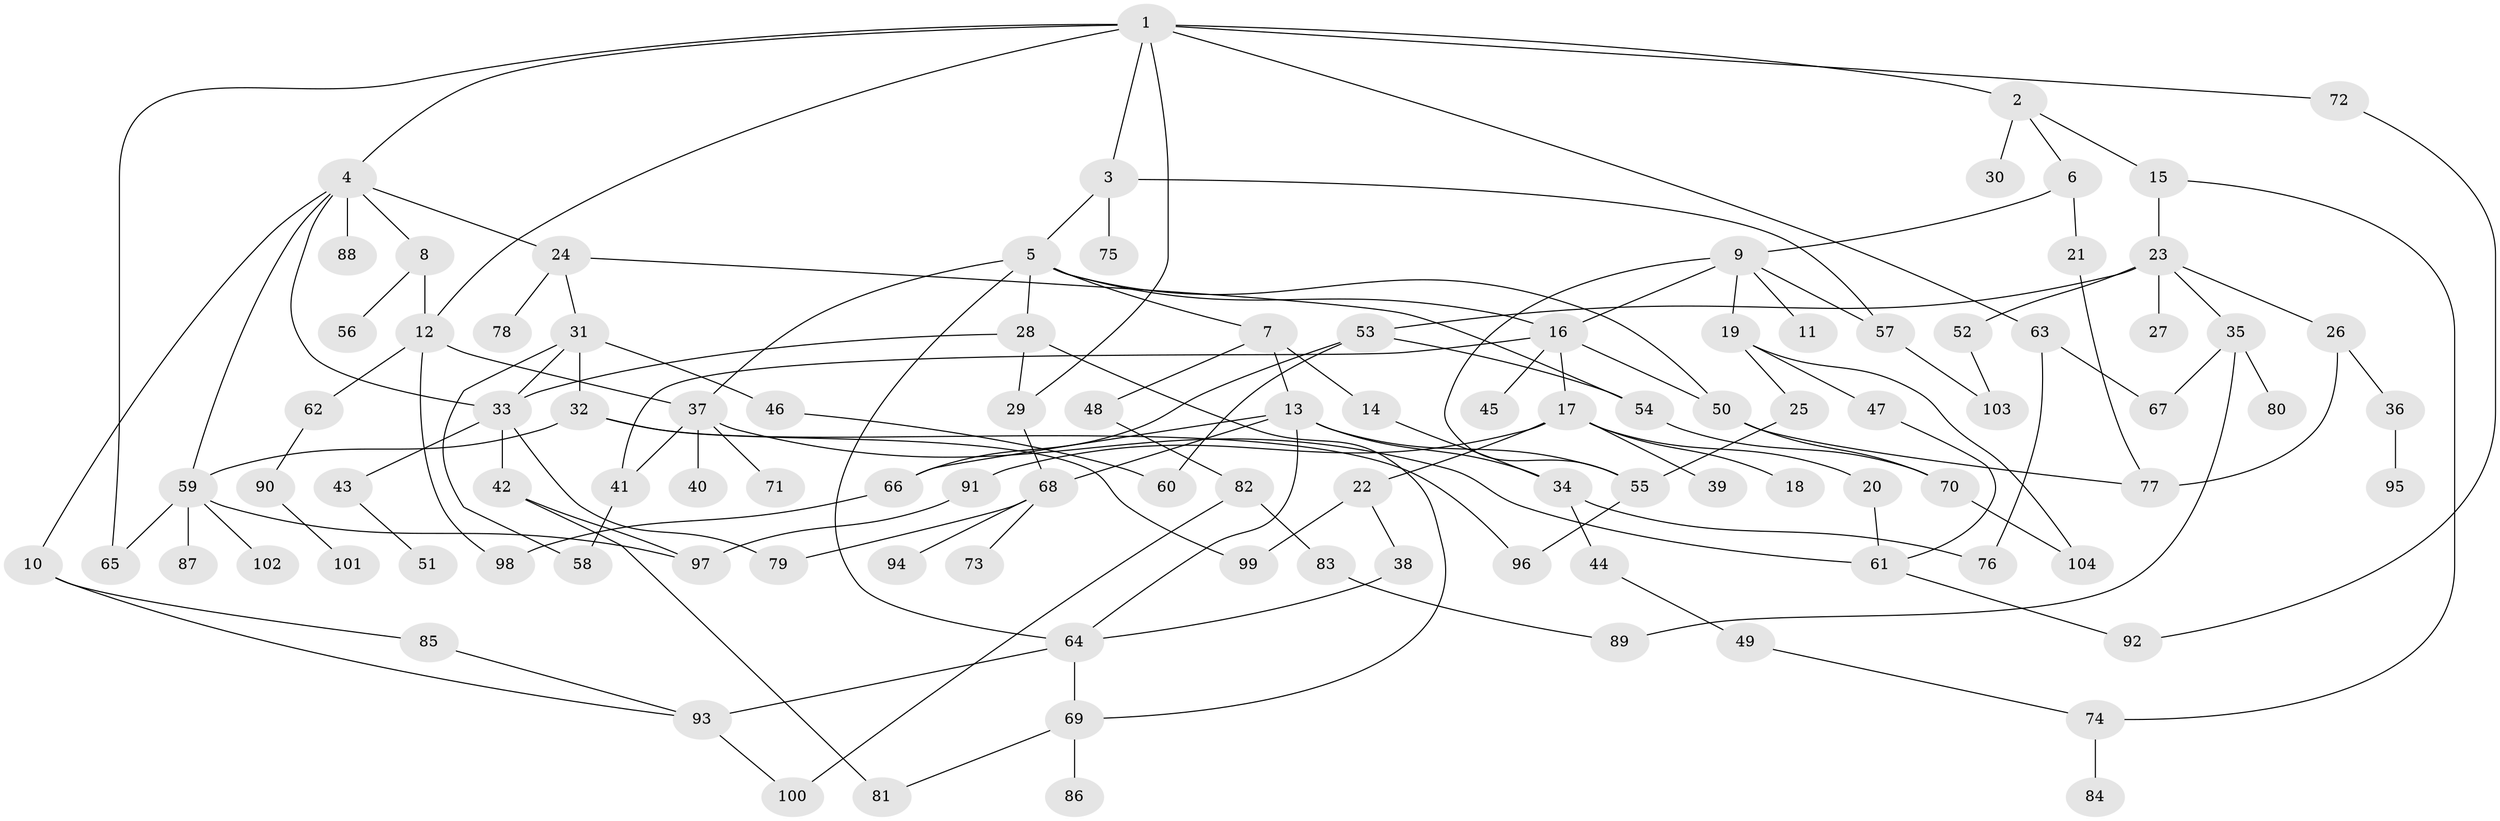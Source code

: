 // Generated by graph-tools (version 1.1) at 2025/49/03/09/25 03:49:25]
// undirected, 104 vertices, 147 edges
graph export_dot {
graph [start="1"]
  node [color=gray90,style=filled];
  1;
  2;
  3;
  4;
  5;
  6;
  7;
  8;
  9;
  10;
  11;
  12;
  13;
  14;
  15;
  16;
  17;
  18;
  19;
  20;
  21;
  22;
  23;
  24;
  25;
  26;
  27;
  28;
  29;
  30;
  31;
  32;
  33;
  34;
  35;
  36;
  37;
  38;
  39;
  40;
  41;
  42;
  43;
  44;
  45;
  46;
  47;
  48;
  49;
  50;
  51;
  52;
  53;
  54;
  55;
  56;
  57;
  58;
  59;
  60;
  61;
  62;
  63;
  64;
  65;
  66;
  67;
  68;
  69;
  70;
  71;
  72;
  73;
  74;
  75;
  76;
  77;
  78;
  79;
  80;
  81;
  82;
  83;
  84;
  85;
  86;
  87;
  88;
  89;
  90;
  91;
  92;
  93;
  94;
  95;
  96;
  97;
  98;
  99;
  100;
  101;
  102;
  103;
  104;
  1 -- 2;
  1 -- 3;
  1 -- 4;
  1 -- 63;
  1 -- 72;
  1 -- 65;
  1 -- 29;
  1 -- 12;
  2 -- 6;
  2 -- 15;
  2 -- 30;
  3 -- 5;
  3 -- 57;
  3 -- 75;
  4 -- 8;
  4 -- 10;
  4 -- 24;
  4 -- 33;
  4 -- 88;
  4 -- 59;
  5 -- 7;
  5 -- 28;
  5 -- 37;
  5 -- 50;
  5 -- 64;
  5 -- 16;
  6 -- 9;
  6 -- 21;
  7 -- 13;
  7 -- 14;
  7 -- 48;
  8 -- 12;
  8 -- 56;
  9 -- 11;
  9 -- 16;
  9 -- 19;
  9 -- 55;
  9 -- 57;
  10 -- 85;
  10 -- 93;
  12 -- 62;
  12 -- 98;
  12 -- 37;
  13 -- 66;
  13 -- 55;
  13 -- 34;
  13 -- 68;
  13 -- 64;
  14 -- 34;
  15 -- 23;
  15 -- 74;
  16 -- 17;
  16 -- 41;
  16 -- 45;
  16 -- 50;
  17 -- 18;
  17 -- 20;
  17 -- 22;
  17 -- 39;
  17 -- 91;
  19 -- 25;
  19 -- 47;
  19 -- 104;
  20 -- 61;
  21 -- 77;
  22 -- 38;
  22 -- 99;
  23 -- 26;
  23 -- 27;
  23 -- 35;
  23 -- 52;
  23 -- 53;
  24 -- 31;
  24 -- 54;
  24 -- 78;
  25 -- 55;
  26 -- 36;
  26 -- 77;
  28 -- 29;
  28 -- 33;
  28 -- 69;
  29 -- 68;
  31 -- 32;
  31 -- 46;
  31 -- 58;
  31 -- 33;
  32 -- 59;
  32 -- 99;
  32 -- 96;
  33 -- 42;
  33 -- 43;
  33 -- 79;
  34 -- 44;
  34 -- 76;
  35 -- 67;
  35 -- 80;
  35 -- 89;
  36 -- 95;
  37 -- 40;
  37 -- 61;
  37 -- 71;
  37 -- 41;
  38 -- 64;
  41 -- 58;
  42 -- 81;
  42 -- 97;
  43 -- 51;
  44 -- 49;
  46 -- 60;
  47 -- 61;
  48 -- 82;
  49 -- 74;
  50 -- 77;
  50 -- 70;
  52 -- 103;
  53 -- 54;
  53 -- 66;
  53 -- 60;
  54 -- 70;
  55 -- 96;
  57 -- 103;
  59 -- 65;
  59 -- 87;
  59 -- 97;
  59 -- 102;
  61 -- 92;
  62 -- 90;
  63 -- 76;
  63 -- 67;
  64 -- 69;
  64 -- 93;
  66 -- 98;
  68 -- 73;
  68 -- 94;
  68 -- 79;
  69 -- 86;
  69 -- 81;
  70 -- 104;
  72 -- 92;
  74 -- 84;
  82 -- 83;
  82 -- 100;
  83 -- 89;
  85 -- 93;
  90 -- 101;
  91 -- 97;
  93 -- 100;
}
